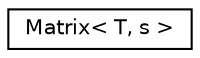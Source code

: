 digraph "Graphical Class Hierarchy"
{
 // LATEX_PDF_SIZE
  edge [fontname="Helvetica",fontsize="10",labelfontname="Helvetica",labelfontsize="10"];
  node [fontname="Helvetica",fontsize="10",shape=record];
  rankdir="LR";
  Node0 [label="Matrix\< T, s \>",height=0.2,width=0.4,color="black", fillcolor="white", style="filled",URL="$classMatrix.html",tooltip="classe matrice (finalement non utilisée)"];
}
